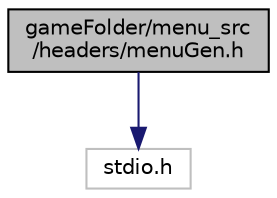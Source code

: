 digraph "gameFolder/menu_src/headers/menuGen.h"
{
 // LATEX_PDF_SIZE
  edge [fontname="Helvetica",fontsize="10",labelfontname="Helvetica",labelfontsize="10"];
  node [fontname="Helvetica",fontsize="10",shape=record];
  Node1 [label="gameFolder/menu_src\l/headers/menuGen.h",height=0.2,width=0.4,color="black", fillcolor="grey75", style="filled", fontcolor="black",tooltip="specific traitment for the menu generation that is \"3D\""];
  Node1 -> Node2 [color="midnightblue",fontsize="10",style="solid",fontname="Helvetica"];
  Node2 [label="stdio.h",height=0.2,width=0.4,color="grey75", fillcolor="white", style="filled",tooltip=" "];
}
